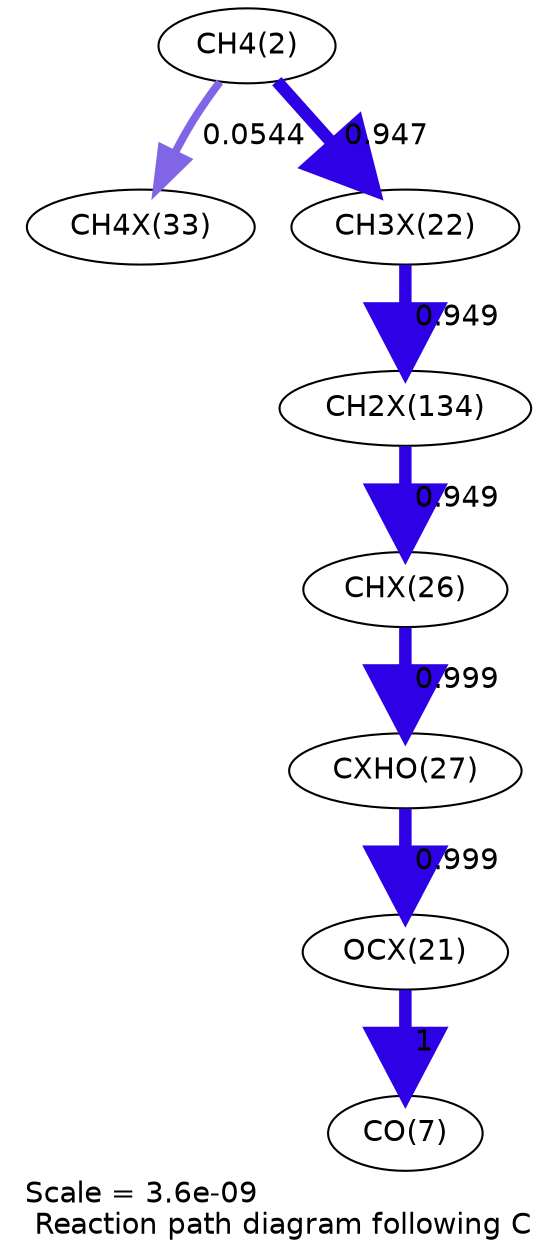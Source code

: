 digraph reaction_paths {
center=1;
s4 -> s33[fontname="Helvetica", penwidth=3.8, arrowsize=1.9, color="0.7, 0.554, 0.9"
, label=" 0.0544"];
s4 -> s28[fontname="Helvetica", penwidth=5.96, arrowsize=2.98, color="0.7, 1.45, 0.9"
, label=" 0.947"];
s28 -> s39[fontname="Helvetica", penwidth=5.96, arrowsize=2.98, color="0.7, 1.45, 0.9"
, label=" 0.949"];
s39 -> s31[fontname="Helvetica", penwidth=5.96, arrowsize=2.98, color="0.7, 1.45, 0.9"
, label=" 0.949"];
s31 -> s32[fontname="Helvetica", penwidth=6, arrowsize=3, color="0.7, 1.5, 0.9"
, label=" 0.999"];
s32 -> s27[fontname="Helvetica", penwidth=6, arrowsize=3, color="0.7, 1.5, 0.9"
, label=" 0.999"];
s27 -> s9[fontname="Helvetica", penwidth=6, arrowsize=3, color="0.7, 1.5, 0.9"
, label=" 1"];
s4 [ fontname="Helvetica", label="CH4(2)"];
s9 [ fontname="Helvetica", label="CO(7)"];
s27 [ fontname="Helvetica", label="OCX(21)"];
s28 [ fontname="Helvetica", label="CH3X(22)"];
s31 [ fontname="Helvetica", label="CHX(26)"];
s32 [ fontname="Helvetica", label="CXHO(27)"];
s33 [ fontname="Helvetica", label="CH4X(33)"];
s39 [ fontname="Helvetica", label="CH2X(134)"];
 label = "Scale = 3.6e-09\l Reaction path diagram following C";
 fontname = "Helvetica";
}
